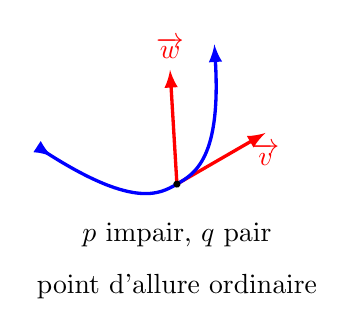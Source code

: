 \begin{tikzpicture}[scale=1.3]

\begin{scope}[rotate=30]

  \draw[->,>=latex, very thick, red] (0,0)--(1,0) node[below] {$\overrightarrow{v}$};
  \draw[->,>=latex, very thick, red] (0,0)--(0.5,1) node[above] {$\overrightarrow{w}$};
  \draw [>->,>=latex,very thick, color=blue] (-1,1) .. controls (-0.5,0) and (-0.2,0) .. (0,0) .. controls (0.2,0) and (0.5,0) .. (1,1);
 \fill (0,0) circle (1pt);

\end{scope}
\node at (0,-0.5) {$p$ impair, $q$ pair};
\node at (0,-1) {point d'allure ordinaire};

\end{tikzpicture}
